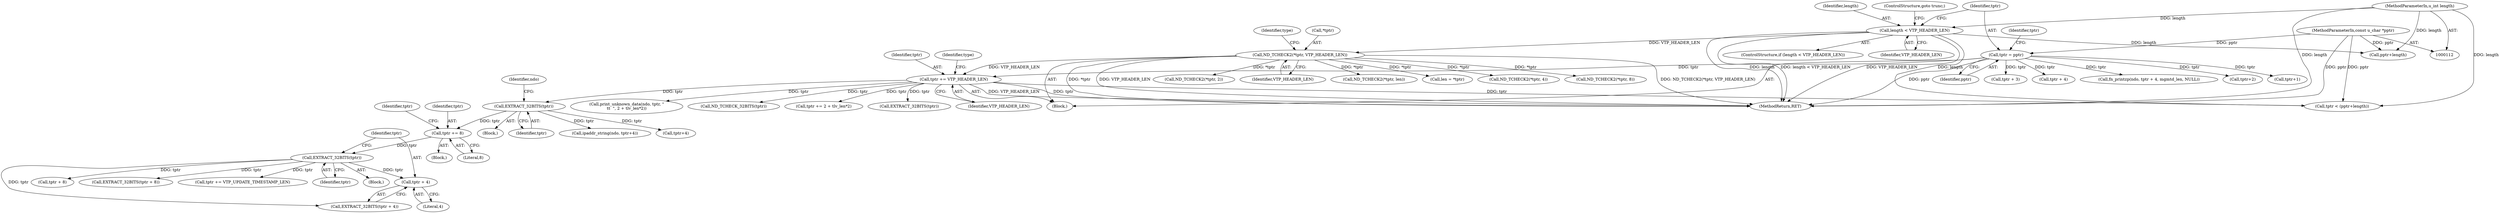digraph "0_tcpdump_ae83295915d08a854de27a88efac5dd7353e6d3f@pointer" {
"1000254" [label="(Call,tptr + 4)"];
"1000250" [label="(Call,EXTRACT_32BITS(tptr))"];
"1000237" [label="(Call,tptr += 8)"];
"1000230" [label="(Call,EXTRACT_32BITS(tptr))"];
"1000213" [label="(Call,tptr += VTP_HEADER_LEN)"];
"1000132" [label="(Call,ND_TCHECK2(*tptr, VTP_HEADER_LEN))"];
"1000125" [label="(Call,length < VTP_HEADER_LEN)"];
"1000115" [label="(MethodParameterIn,u_int length)"];
"1000129" [label="(Call,tptr = pptr)"];
"1000114" [label="(MethodParameterIn,const u_char *pptr)"];
"1000255" [label="(Identifier,tptr)"];
"1000258" [label="(Call,tptr + 8)"];
"1000116" [label="(Block,)"];
"1000133" [label="(Call,*tptr)"];
"1000124" [label="(ControlStructure,if (length < VTP_HEADER_LEN))"];
"1000173" [label="(Call,tptr + 3)"];
"1000194" [label="(Call,tptr + 4)"];
"1000610" [label="(Call,ND_TCHECK2(*tptr, 4))"];
"1000192" [label="(Call,fn_printzp(ndo, tptr + 4, mgmtd_len, NULL))"];
"1000254" [label="(Call,tptr + 4)"];
"1000239" [label="(Literal,8)"];
"1000114" [label="(MethodParameterIn,const u_char *pptr)"];
"1000137" [label="(Identifier,type)"];
"1000128" [label="(ControlStructure,goto trunc;)"];
"1000220" [label="(Call,ND_TCHECK2(*tptr, 8))"];
"1000584" [label="(Call,print_unknown_data(ndo, tptr, \"\n\t\t  \", 2 + tlv_len*2))"];
"1000218" [label="(Block,)"];
"1000134" [label="(Identifier,tptr)"];
"1000210" [label="(Call,tptr+2)"];
"1000295" [label="(Call,ND_TCHECK_32BITS(tptr))"];
"1000125" [label="(Call,length < VTP_HEADER_LEN)"];
"1000253" [label="(Call,EXTRACT_32BITS(tptr + 4))"];
"1000115" [label="(MethodParameterIn,u_int length)"];
"1000632" [label="(MethodReturn,RET)"];
"1000230" [label="(Call,EXTRACT_32BITS(tptr))"];
"1000257" [label="(Call,EXTRACT_32BITS(tptr + 8))"];
"1000261" [label="(Call,tptr += VTP_UPDATE_TIMESTAMP_LEN)"];
"1000251" [label="(Identifier,tptr)"];
"1000256" [label="(Literal,4)"];
"1000250" [label="(Call,EXTRACT_32BITS(tptr))"];
"1000129" [label="(Call,tptr = pptr)"];
"1000217" [label="(Identifier,type)"];
"1000234" [label="(Call,tptr+4)"];
"1000214" [label="(Identifier,tptr)"];
"1000442" [label="(Call,ND_TCHECK2(*tptr, 2))"];
"1000127" [label="(Identifier,VTP_HEADER_LEN)"];
"1000126" [label="(Identifier,length)"];
"1000130" [label="(Identifier,tptr)"];
"1000229" [label="(Block,)"];
"1000601" [label="(Call,tptr += 2 + tlv_len*2)"];
"1000249" [label="(Block,)"];
"1000213" [label="(Call,tptr += VTP_HEADER_LEN)"];
"1000233" [label="(Identifier,ndo)"];
"1000135" [label="(Identifier,VTP_HEADER_LEN)"];
"1000619" [label="(Call,EXTRACT_32BITS(tptr))"];
"1000231" [label="(Identifier,tptr)"];
"1000139" [label="(Call,tptr+1)"];
"1000242" [label="(Identifier,tptr)"];
"1000215" [label="(Identifier,VTP_HEADER_LEN)"];
"1000237" [label="(Call,tptr += 8)"];
"1000238" [label="(Identifier,tptr)"];
"1000132" [label="(Call,ND_TCHECK2(*tptr, VTP_HEADER_LEN))"];
"1000232" [label="(Call,ipaddr_string(ndo, tptr+4))"];
"1000325" [label="(Call,ND_TCHECK2(*tptr, len))"];
"1000308" [label="(Call,tptr < (pptr+length))"];
"1000316" [label="(Call,len = *tptr)"];
"1000131" [label="(Identifier,pptr)"];
"1000310" [label="(Call,pptr+length)"];
"1000254" -> "1000253"  [label="AST: "];
"1000254" -> "1000256"  [label="CFG: "];
"1000255" -> "1000254"  [label="AST: "];
"1000256" -> "1000254"  [label="AST: "];
"1000253" -> "1000254"  [label="CFG: "];
"1000250" -> "1000254"  [label="DDG: tptr"];
"1000250" -> "1000249"  [label="AST: "];
"1000250" -> "1000251"  [label="CFG: "];
"1000251" -> "1000250"  [label="AST: "];
"1000255" -> "1000250"  [label="CFG: "];
"1000237" -> "1000250"  [label="DDG: tptr"];
"1000250" -> "1000253"  [label="DDG: tptr"];
"1000250" -> "1000257"  [label="DDG: tptr"];
"1000250" -> "1000258"  [label="DDG: tptr"];
"1000250" -> "1000261"  [label="DDG: tptr"];
"1000237" -> "1000218"  [label="AST: "];
"1000237" -> "1000239"  [label="CFG: "];
"1000238" -> "1000237"  [label="AST: "];
"1000239" -> "1000237"  [label="AST: "];
"1000242" -> "1000237"  [label="CFG: "];
"1000230" -> "1000237"  [label="DDG: tptr"];
"1000230" -> "1000229"  [label="AST: "];
"1000230" -> "1000231"  [label="CFG: "];
"1000231" -> "1000230"  [label="AST: "];
"1000233" -> "1000230"  [label="CFG: "];
"1000213" -> "1000230"  [label="DDG: tptr"];
"1000230" -> "1000232"  [label="DDG: tptr"];
"1000230" -> "1000234"  [label="DDG: tptr"];
"1000213" -> "1000116"  [label="AST: "];
"1000213" -> "1000215"  [label="CFG: "];
"1000214" -> "1000213"  [label="AST: "];
"1000215" -> "1000213"  [label="AST: "];
"1000217" -> "1000213"  [label="CFG: "];
"1000213" -> "1000632"  [label="DDG: tptr"];
"1000213" -> "1000632"  [label="DDG: VTP_HEADER_LEN"];
"1000132" -> "1000213"  [label="DDG: VTP_HEADER_LEN"];
"1000129" -> "1000213"  [label="DDG: tptr"];
"1000213" -> "1000295"  [label="DDG: tptr"];
"1000213" -> "1000308"  [label="DDG: tptr"];
"1000213" -> "1000584"  [label="DDG: tptr"];
"1000213" -> "1000601"  [label="DDG: tptr"];
"1000213" -> "1000619"  [label="DDG: tptr"];
"1000132" -> "1000116"  [label="AST: "];
"1000132" -> "1000135"  [label="CFG: "];
"1000133" -> "1000132"  [label="AST: "];
"1000135" -> "1000132"  [label="AST: "];
"1000137" -> "1000132"  [label="CFG: "];
"1000132" -> "1000632"  [label="DDG: ND_TCHECK2(*tptr, VTP_HEADER_LEN)"];
"1000132" -> "1000632"  [label="DDG: *tptr"];
"1000132" -> "1000632"  [label="DDG: VTP_HEADER_LEN"];
"1000125" -> "1000132"  [label="DDG: VTP_HEADER_LEN"];
"1000132" -> "1000220"  [label="DDG: *tptr"];
"1000132" -> "1000316"  [label="DDG: *tptr"];
"1000132" -> "1000325"  [label="DDG: *tptr"];
"1000132" -> "1000442"  [label="DDG: *tptr"];
"1000132" -> "1000610"  [label="DDG: *tptr"];
"1000125" -> "1000124"  [label="AST: "];
"1000125" -> "1000127"  [label="CFG: "];
"1000126" -> "1000125"  [label="AST: "];
"1000127" -> "1000125"  [label="AST: "];
"1000128" -> "1000125"  [label="CFG: "];
"1000130" -> "1000125"  [label="CFG: "];
"1000125" -> "1000632"  [label="DDG: length"];
"1000125" -> "1000632"  [label="DDG: length < VTP_HEADER_LEN"];
"1000125" -> "1000632"  [label="DDG: VTP_HEADER_LEN"];
"1000115" -> "1000125"  [label="DDG: length"];
"1000125" -> "1000308"  [label="DDG: length"];
"1000125" -> "1000310"  [label="DDG: length"];
"1000115" -> "1000112"  [label="AST: "];
"1000115" -> "1000632"  [label="DDG: length"];
"1000115" -> "1000308"  [label="DDG: length"];
"1000115" -> "1000310"  [label="DDG: length"];
"1000129" -> "1000116"  [label="AST: "];
"1000129" -> "1000131"  [label="CFG: "];
"1000130" -> "1000129"  [label="AST: "];
"1000131" -> "1000129"  [label="AST: "];
"1000134" -> "1000129"  [label="CFG: "];
"1000129" -> "1000632"  [label="DDG: pptr"];
"1000114" -> "1000129"  [label="DDG: pptr"];
"1000129" -> "1000139"  [label="DDG: tptr"];
"1000129" -> "1000173"  [label="DDG: tptr"];
"1000129" -> "1000192"  [label="DDG: tptr"];
"1000129" -> "1000194"  [label="DDG: tptr"];
"1000129" -> "1000210"  [label="DDG: tptr"];
"1000114" -> "1000112"  [label="AST: "];
"1000114" -> "1000632"  [label="DDG: pptr"];
"1000114" -> "1000308"  [label="DDG: pptr"];
"1000114" -> "1000310"  [label="DDG: pptr"];
}
